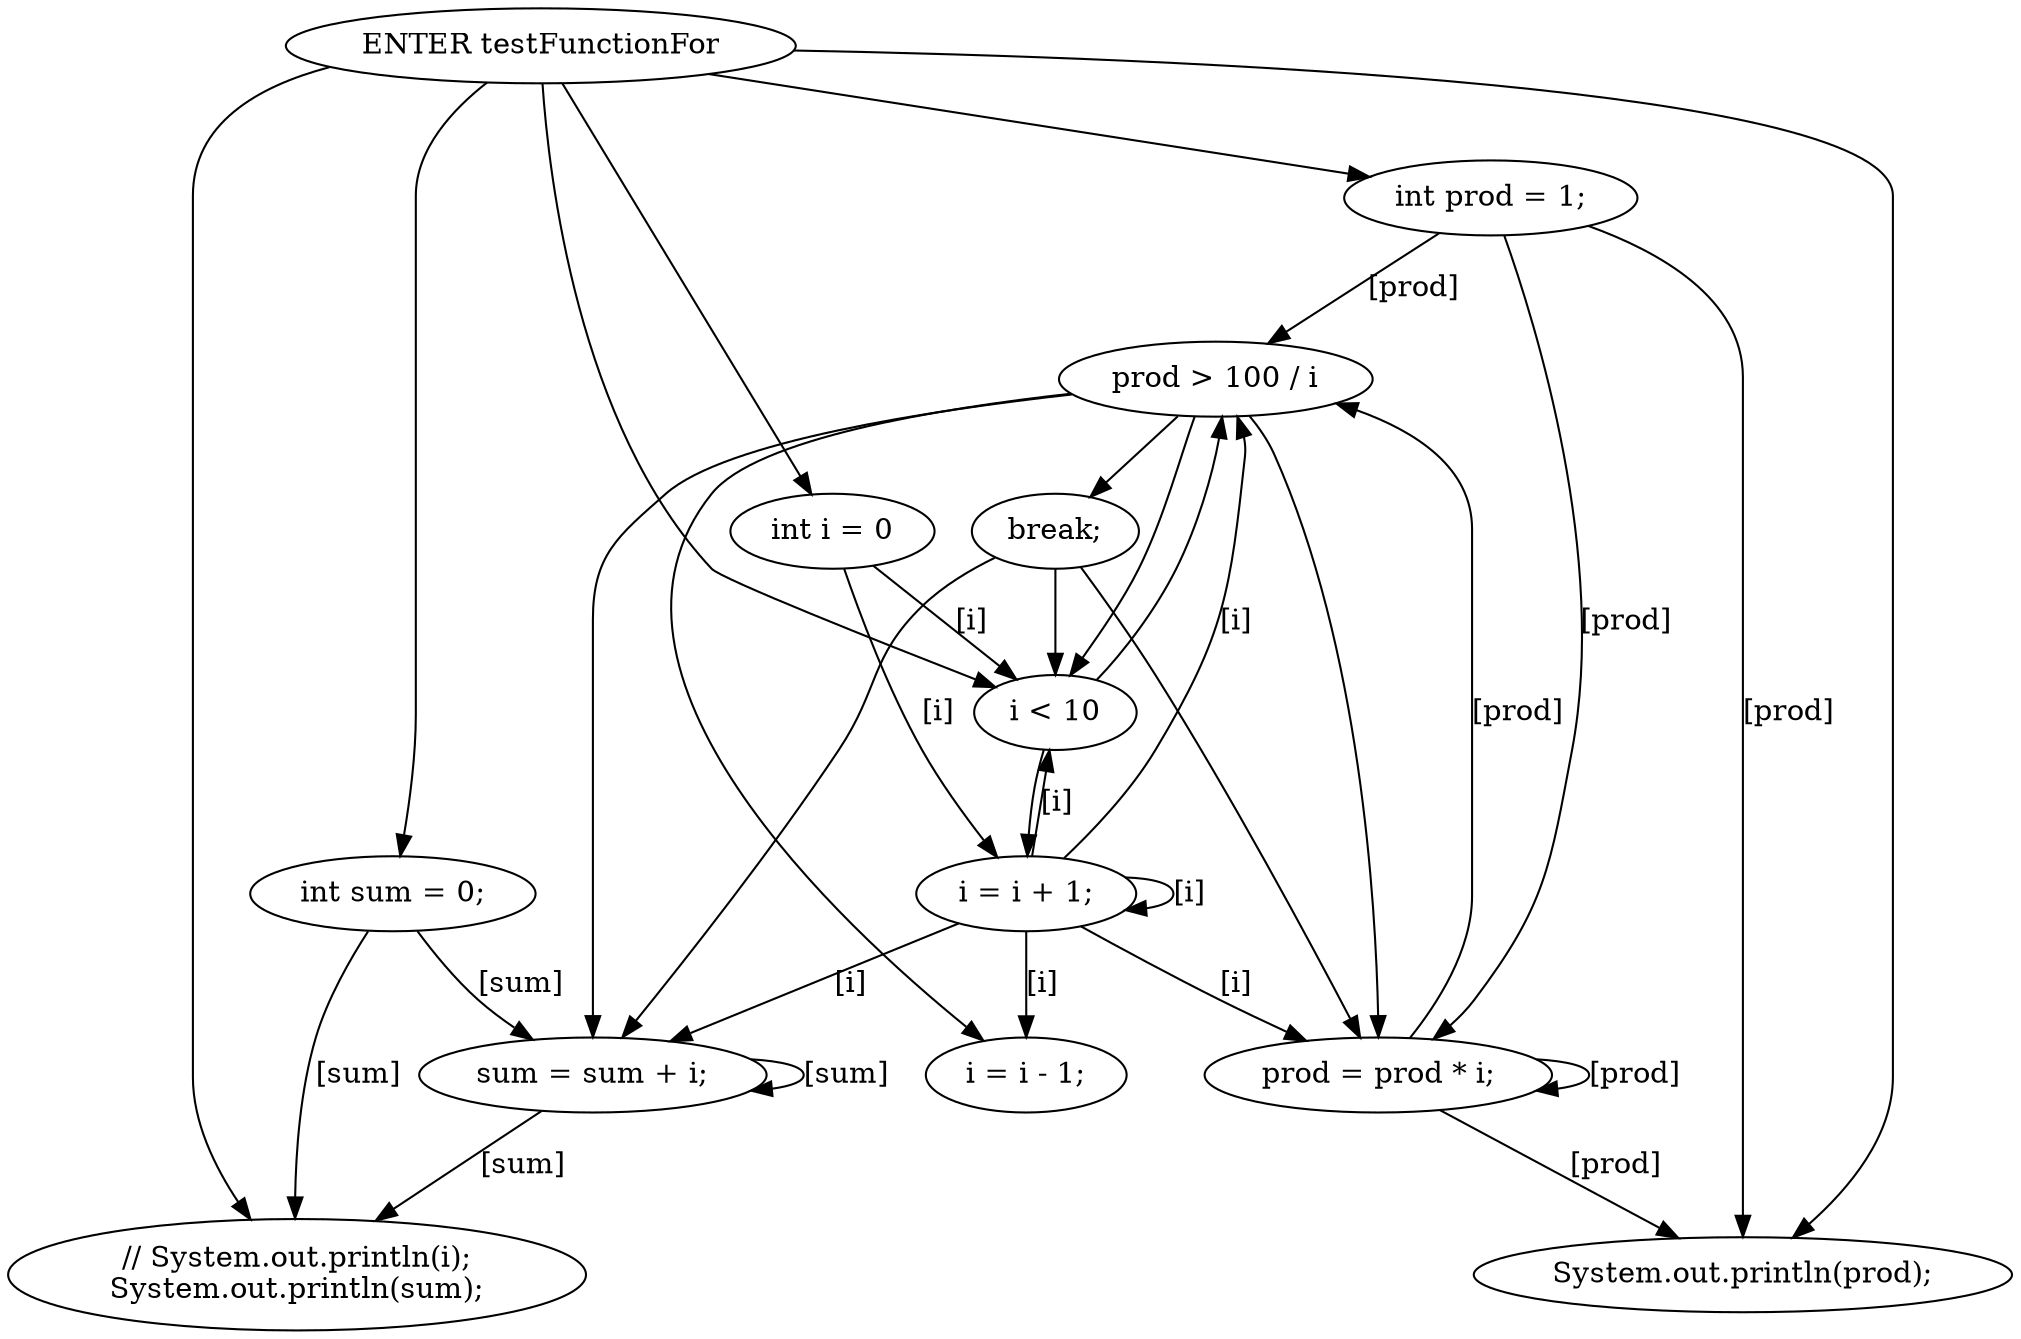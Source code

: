 strict digraph G {
  0 [ label="ENTER testFunctionFor" ];
  2 [ label="int sum = 0;" ];
  3 [ label="int prod = 1;" ];
  4 [ label="int i = 0" ];
  5 [ label="i < 10" ];
  6 [ label="i = i + 1;" ];
  7 [ label="prod > 100 / i" ];
  8 [ label="i = i - 1;" ];
  9 [ label="break;" ];
  10 [ label="sum = sum + i;" ];
  11 [ label="prod = prod * i;" ];
  12 [ label="// System.out.println(i);
System.out.println(sum);" ];
  13 [ label="System.out.println(prod);" ];
  0 -> 2 [ ];
  0 -> 3 [ ];
  0 -> 4 [ ];
  0 -> 5 [ ];
  0 -> 12 [ ];
  0 -> 13 [ ];
  5 -> 6 [ ];
  5 -> 7 [ ];
  7 -> 8 [ ];
  7 -> 9 [ ];
  9 -> 10 [ ];
  9 -> 11 [ ];
  9 -> 5 [ ];
  7 -> 10 [ ];
  7 -> 11 [ ];
  7 -> 5 [ ];
  4 -> 5 [ label="[i]" ];
  6 -> 5 [ label="[i]" ];
  4 -> 6 [ label="[i]" ];
  6 -> 6 [ label="[i]" ];
  6 -> 7 [ label="[i]" ];
  3 -> 7 [ label="[prod]" ];
  11 -> 7 [ label="[prod]" ];
  6 -> 8 [ label="[i]" ];
  6 -> 10 [ label="[i]" ];
  2 -> 10 [ label="[sum]" ];
  10 -> 10 [ label="[sum]" ];
  6 -> 11 [ label="[i]" ];
  3 -> 11 [ label="[prod]" ];
  11 -> 11 [ label="[prod]" ];
  2 -> 12 [ label="[sum]" ];
  10 -> 12 [ label="[sum]" ];
  3 -> 13 [ label="[prod]" ];
  11 -> 13 [ label="[prod]" ];
}

